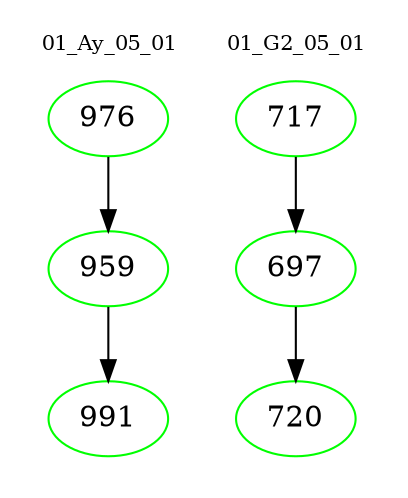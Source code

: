 digraph{
subgraph cluster_0 {
color = white
label = "01_Ay_05_01";
fontsize=10;
T0_976 [label="976", color="green"]
T0_976 -> T0_959 [color="black"]
T0_959 [label="959", color="green"]
T0_959 -> T0_991 [color="black"]
T0_991 [label="991", color="green"]
}
subgraph cluster_1 {
color = white
label = "01_G2_05_01";
fontsize=10;
T1_717 [label="717", color="green"]
T1_717 -> T1_697 [color="black"]
T1_697 [label="697", color="green"]
T1_697 -> T1_720 [color="black"]
T1_720 [label="720", color="green"]
}
}
